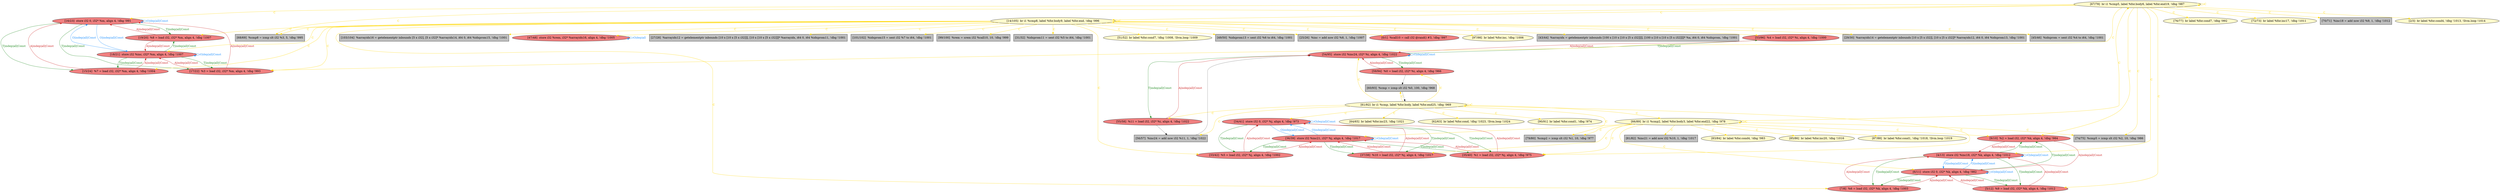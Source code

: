 
digraph G {


node705 [fillcolor=grey,label="[74/75]  %cmp5 = icmp slt i32 %2, 10, !dbg !986",shape=rectangle,style=filled ]
node703 [fillcolor=lightcoral,label="[54/95]  store i32 %inc24, i32* %i, align 4, !dbg !1022",shape=ellipse,style=filled ]
node702 [fillcolor=lightcoral,label="[34/41]  store i32 0, i32* %j, align 4, !dbg !973",shape=ellipse,style=filled ]
node700 [fillcolor=lemonchiffon,label="[61/92]  br i1 %cmp, label %for.body, label %for.end25, !dbg !969",shape=ellipse,style=filled ]
node699 [fillcolor=lemonchiffon,label="[67/78]  br i1 %cmp5, label %for.body6, label %for.end19, !dbg !987",shape=ellipse,style=filled ]
node697 [fillcolor=lightcoral,label="[9/10]  %2 = load i32, i32* %k, align 4, !dbg !984",shape=ellipse,style=filled ]
node696 [fillcolor=grey,label="[60/93]  %cmp = icmp slt i32 %0, 100, !dbg !968",shape=rectangle,style=filled ]
node695 [fillcolor=lemonchiffon,label="[51/52]  br label %for.cond7, !dbg !1008, !llvm.loop !1009",shape=ellipse,style=filled ]
node694 [fillcolor=lightcoral,label="[36/39]  store i32 %inc21, i32* %j, align 4, !dbg !1017",shape=ellipse,style=filled ]
node693 [fillcolor=lightcoral,label="[16/23]  store i32 0, i32* %m, align 4, !dbg !991",shape=ellipse,style=filled ]
node689 [fillcolor=grey,label="[49/50]  %idxprom13 = sext i32 %6 to i64, !dbg !1001",shape=rectangle,style=filled ]
node663 [fillcolor=lemonchiffon,label="[87/88]  br label %for.cond1, !dbg !1018, !llvm.loop !1019",shape=ellipse,style=filled ]
node659 [fillcolor=grey,label="[68/69]  %cmp8 = icmp slt i32 %3, 5, !dbg !995",shape=rectangle,style=filled ]
node662 [fillcolor=lemonchiffon,label="[76/77]  br label %for.cond7, !dbg !992",shape=ellipse,style=filled ]
node661 [fillcolor=grey,label="[25/26]  %inc = add nsw i32 %8, 1, !dbg !1007",shape=rectangle,style=filled ]
node701 [fillcolor=grey,label="[56/57]  %inc24 = add nsw i32 %11, 1, !dbg !1022",shape=rectangle,style=filled ]
node667 [fillcolor=lightcoral,label="[37/38]  %10 = load i32, i32* %j, align 4, !dbg !1017",shape=ellipse,style=filled ]
node653 [fillcolor=lightcoral,label="[0/1]  %call10 = call i32 @rand() #3, !dbg !997",shape=ellipse,style=filled ]
node674 [fillcolor=lightcoral,label="[19/20]  %8 = load i32, i32* %m, align 4, !dbg !1007",shape=ellipse,style=filled ]
node686 [fillcolor=grey,label="[81/82]  %inc21 = add nsw i32 %10, 1, !dbg !1017",shape=rectangle,style=filled ]
node664 [fillcolor=lemonchiffon,label="[97/98]  br label %for.inc, !dbg !1006",shape=ellipse,style=filled ]
node656 [fillcolor=lightcoral,label="[5/12]  %9 = load i32, i32* %k, align 4, !dbg !1012",shape=ellipse,style=filled ]
node690 [fillcolor=lightcoral,label="[55/58]  %11 = load i32, i32* %i, align 4, !dbg !1022",shape=ellipse,style=filled ]
node687 [fillcolor=grey,label="[43/44]  %arrayidx = getelementptr inbounds [100 x [10 x [10 x [5 x i32]]]], [100 x [10 x [10 x [5 x i32]]]]* %a, i64 0, i64 %idxprom, !dbg !1001",shape=rectangle,style=filled ]
node660 [fillcolor=lemonchiffon,label="[66/89]  br i1 %cmp2, label %for.body3, label %for.end22, !dbg !978",shape=ellipse,style=filled ]
node666 [fillcolor=lemonchiffon,label="[72/73]  br label %for.inc17, !dbg !1011",shape=ellipse,style=filled ]
node698 [fillcolor=lemonchiffon,label="[90/91]  br label %for.cond1, !dbg !974",shape=ellipse,style=filled ]
node655 [fillcolor=lightcoral,label="[4/13]  store i32 %inc18, i32* %k, align 4, !dbg !1012",shape=ellipse,style=filled ]
node665 [fillcolor=grey,label="[70/71]  %inc18 = add nsw i32 %9, 1, !dbg !1012",shape=rectangle,style=filled ]
node683 [fillcolor=lightcoral,label="[18/21]  store i32 %inc, i32* %m, align 4, !dbg !1007",shape=ellipse,style=filled ]
node658 [fillcolor=lemonchiffon,label="[83/84]  br label %for.cond4, !dbg !983",shape=ellipse,style=filled ]
node657 [fillcolor=lemonchiffon,label="[14/105]  br i1 %cmp8, label %for.body9, label %for.end, !dbg !996",shape=ellipse,style=filled ]
node685 [fillcolor=lightcoral,label="[35/40]  %1 = load i32, i32* %j, align 4, !dbg !975",shape=ellipse,style=filled ]
node669 [fillcolor=lightcoral,label="[59/94]  %0 = load i32, i32* %i, align 4, !dbg !966",shape=ellipse,style=filled ]
node691 [fillcolor=lightcoral,label="[7/8]  %6 = load i32, i32* %k, align 4, !dbg !1003",shape=ellipse,style=filled ]
node672 [fillcolor=lightcoral,label="[17/22]  %3 = load i32, i32* %m, align 4, !dbg !993",shape=ellipse,style=filled ]
node670 [fillcolor=grey,label="[29/30]  %arrayidx14 = getelementptr inbounds [10 x [5 x i32]], [10 x [5 x i32]]* %arrayidx12, i64 0, i64 %idxprom13, !dbg !1001",shape=rectangle,style=filled ]
node671 [fillcolor=lightcoral,label="[15/24]  %7 = load i32, i32* %m, align 4, !dbg !1004",shape=ellipse,style=filled ]
node654 [fillcolor=lemonchiffon,label="[2/3]  br label %for.cond4, !dbg !1013, !llvm.loop !1014",shape=ellipse,style=filled ]
node673 [fillcolor=lemonchiffon,label="[64/65]  br label %for.inc23, !dbg !1021",shape=ellipse,style=filled ]
node704 [fillcolor=lightcoral,label="[53/96]  %4 = load i32, i32* %i, align 4, !dbg !1000",shape=ellipse,style=filled ]
node678 [fillcolor=lemonchiffon,label="[62/63]  br label %for.cond, !dbg !1023, !llvm.loop !1024",shape=ellipse,style=filled ]
node675 [fillcolor=grey,label="[45/46]  %idxprom = sext i32 %4 to i64, !dbg !1001",shape=rectangle,style=filled ]
node688 [fillcolor=grey,label="[103/104]  %arrayidx16 = getelementptr inbounds [5 x i32], [5 x i32]* %arrayidx14, i64 0, i64 %idxprom15, !dbg !1001",shape=rectangle,style=filled ]
node676 [fillcolor=lightcoral,label="[47/48]  store i32 %rem, i32* %arrayidx16, align 4, !dbg !1005",shape=ellipse,style=filled ]
node677 [fillcolor=lightcoral,label="[33/42]  %5 = load i32, i32* %j, align 4, !dbg !1002",shape=ellipse,style=filled ]
node679 [fillcolor=grey,label="[27/28]  %arrayidx12 = getelementptr inbounds [10 x [10 x [5 x i32]]], [10 x [10 x [5 x i32]]]* %arrayidx, i64 0, i64 %idxprom11, !dbg !1001",shape=rectangle,style=filled ]
node668 [fillcolor=lemonchiffon,label="[85/86]  br label %for.inc20, !dbg !1016",shape=ellipse,style=filled ]
node680 [fillcolor=lightcoral,label="[6/11]  store i32 0, i32* %k, align 4, !dbg !982",shape=ellipse,style=filled ]
node692 [fillcolor=grey,label="[79/80]  %cmp2 = icmp slt i32 %1, 10, !dbg !977",shape=rectangle,style=filled ]
node681 [fillcolor=grey,label="[101/102]  %idxprom15 = sext i32 %7 to i64, !dbg !1001",shape=rectangle,style=filled ]
node682 [fillcolor=grey,label="[99/100]  %rem = srem i32 %call10, 10, !dbg !999",shape=rectangle,style=filled ]
node684 [fillcolor=grey,label="[31/32]  %idxprom11 = sext i32 %5 to i64, !dbg !1001",shape=rectangle,style=filled ]

node657->node684 [style=solid,color=gold,label="C",penwidth=1.0,fontcolor=gold ]
node657->node682 [style=solid,color=gold,label="C",penwidth=1.0,fontcolor=gold ]
node697->node655 [style=solid,color=firebrick3,label="A|indep|all|Const",penwidth=1.0,fontcolor=firebrick3 ]
node655->node697 [style=solid,color=forestgreen,label="T|indep|all|Const",penwidth=1.0,fontcolor=forestgreen ]
node657->node683 [style=solid,color=gold,label="C",penwidth=1.0,fontcolor=gold ]
node693->node683 [style=solid,color=dodgerblue,label="O|indep|all|Const",penwidth=1.0,fontcolor=dodgerblue ]
node660->node685 [style=solid,color=gold,label="C",penwidth=1.0,fontcolor=gold ]
node657->node704 [style=solid,color=gold,label="C",penwidth=1.0,fontcolor=gold ]
node660->node658 [style=solid,color=gold,label="C",penwidth=1.0,fontcolor=gold ]
node700->node673 [style=solid,color=gold,label="C",penwidth=1.0,fontcolor=gold ]
node660->node694 [style=solid,color=gold,label="C",penwidth=1.0,fontcolor=gold ]
node657->node674 [style=solid,color=gold,label="C",penwidth=1.0,fontcolor=gold ]
node683->node672 [style=solid,color=forestgreen,label="T|indep|all|Const",penwidth=1.0,fontcolor=forestgreen ]
node683->node693 [style=solid,color=dodgerblue,label="O|indep|all|Const",penwidth=1.0,fontcolor=dodgerblue ]
node699->node666 [style=solid,color=gold,label="C",penwidth=1.0,fontcolor=gold ]
node657->node653 [style=solid,color=gold,label="C",penwidth=1.0,fontcolor=gold ]
node660->node680 [style=solid,color=gold,label="C",penwidth=1.0,fontcolor=gold ]
node657->node670 [style=solid,color=gold,label="C",penwidth=1.0,fontcolor=gold ]
node657->node677 [style=solid,color=gold,label="C",penwidth=1.0,fontcolor=gold ]
node667->node702 [style=solid,color=firebrick3,label="A|indep|all|Const",penwidth=1.0,fontcolor=firebrick3 ]
node702->node667 [style=solid,color=forestgreen,label="T|indep|all|Const",penwidth=1.0,fontcolor=forestgreen ]
node694->node685 [style=solid,color=forestgreen,label="T|indep|all|Const",penwidth=1.0,fontcolor=forestgreen ]
node685->node694 [style=solid,color=firebrick3,label="A|indep|all|Const",penwidth=1.0,fontcolor=firebrick3 ]
node680->node691 [style=solid,color=forestgreen,label="T|indep|all|Const",penwidth=1.0,fontcolor=forestgreen ]
node691->node680 [style=solid,color=firebrick3,label="A|indep|all|Const",penwidth=1.0,fontcolor=firebrick3 ]
node680->node655 [style=solid,color=dodgerblue,label="O|indep|all|Const",penwidth=1.0,fontcolor=dodgerblue ]
node655->node680 [style=solid,color=dodgerblue,label="O|indep|all|Const",penwidth=1.0,fontcolor=dodgerblue ]
node683->node671 [style=solid,color=forestgreen,label="T|indep|all|Const",penwidth=1.0,fontcolor=forestgreen ]
node690->node703 [style=solid,color=firebrick3,label="A|indep|all|Const",penwidth=1.0,fontcolor=firebrick3 ]
node657->node688 [style=solid,color=gold,label="C",penwidth=1.0,fontcolor=gold ]
node694->node702 [style=solid,color=dodgerblue,label="O|indep|all|Const",penwidth=1.0,fontcolor=dodgerblue ]
node669->node703 [style=solid,color=firebrick3,label="A|indep|all|Const",penwidth=1.0,fontcolor=firebrick3 ]
node699->node657 [style=solid,color=gold,label="C",penwidth=1.0,fontcolor=gold ]
node657->node657 [style=solid,color=gold,label="C",penwidth=1.0,fontcolor=gold ]
node700->node700 [style=solid,color=gold,label="C",penwidth=1.0,fontcolor=gold ]
node660->node660 [style=solid,color=gold,label="C",penwidth=1.0,fontcolor=gold ]
node702->node702 [style=solid,color=dodgerblue,label="O|dep|all|Const",penwidth=1.0,fontcolor=dodgerblue ]
node680->node656 [style=solid,color=forestgreen,label="T|indep|all|Const",penwidth=1.0,fontcolor=forestgreen ]
node672->node683 [style=solid,color=firebrick3,label="A|indep|all|Const",penwidth=1.0,fontcolor=firebrick3 ]
node700->node696 [style=solid,color=gold,label="C",penwidth=1.0,fontcolor=gold ]
node700->node703 [style=solid,color=gold,label="C",penwidth=1.0,fontcolor=gold ]
node657->node681 [style=solid,color=gold,label="C",penwidth=1.0,fontcolor=gold ]
node677->node702 [style=solid,color=firebrick3,label="A|indep|all|Const",penwidth=1.0,fontcolor=firebrick3 ]
node657->node689 [style=solid,color=gold,label="C",penwidth=1.0,fontcolor=gold ]
node702->node685 [style=solid,color=forestgreen,label="T|indep|all|Const",penwidth=1.0,fontcolor=forestgreen ]
node699->node672 [style=solid,color=gold,label="C",penwidth=1.0,fontcolor=gold ]
node690->node701 [style=solid,color=black,label="",penwidth=0.5,fontcolor=black ]
node700->node685 [style=solid,color=gold,label="C",penwidth=1.0,fontcolor=gold ]
node683->node674 [style=solid,color=forestgreen,label="T|indep|all|Const",penwidth=1.0,fontcolor=forestgreen ]
node660->node686 [style=solid,color=gold,label="C",penwidth=1.0,fontcolor=gold ]
node660->node663 [style=solid,color=gold,label="C",penwidth=1.0,fontcolor=gold ]
node660->node697 [style=solid,color=gold,label="C",penwidth=1.0,fontcolor=gold ]
node657->node691 [style=solid,color=gold,label="C",penwidth=1.0,fontcolor=gold ]
node699->node693 [style=solid,color=gold,label="C",penwidth=1.0,fontcolor=gold ]
node655->node655 [style=solid,color=dodgerblue,label="O|dep|all|Const",penwidth=1.0,fontcolor=dodgerblue ]
node660->node667 [style=solid,color=gold,label="C",penwidth=1.0,fontcolor=gold ]
node693->node671 [style=solid,color=forestgreen,label="T|indep|all|Const",penwidth=1.0,fontcolor=forestgreen ]
node693->node693 [style=solid,color=dodgerblue,label="O|dep|all|Const",penwidth=1.0,fontcolor=dodgerblue ]
node700->node692 [style=solid,color=gold,label="C",penwidth=1.0,fontcolor=gold ]
node703->node704 [style=solid,color=forestgreen,label="T|indep|all|Const",penwidth=1.0,fontcolor=forestgreen ]
node699->node705 [style=solid,color=gold,label="C",penwidth=1.0,fontcolor=gold ]
node699->node665 [style=solid,color=gold,label="C",penwidth=1.0,fontcolor=gold ]
node660->node699 [style=solid,color=gold,label="C",penwidth=1.0,fontcolor=gold ]
node699->node654 [style=solid,color=gold,label="C",penwidth=1.0,fontcolor=gold ]
node660->node692 [style=solid,color=gold,label="C",penwidth=1.0,fontcolor=gold ]
node700->node698 [style=solid,color=gold,label="C",penwidth=1.0,fontcolor=gold ]
node703->node669 [style=solid,color=forestgreen,label="T|indep|all|Const",penwidth=1.0,fontcolor=forestgreen ]
node657->node676 [style=solid,color=gold,label="C",penwidth=1.0,fontcolor=gold ]
node657->node687 [style=solid,color=gold,label="C",penwidth=1.0,fontcolor=gold ]
node700->node702 [style=solid,color=gold,label="C",penwidth=1.0,fontcolor=gold ]
node699->node697 [style=solid,color=gold,label="C",penwidth=1.0,fontcolor=gold ]
node694->node694 [style=solid,color=dodgerblue,label="O|dep|all|Const",penwidth=1.0,fontcolor=dodgerblue ]
node667->node694 [style=solid,color=firebrick3,label="A|indep|all|Const",penwidth=1.0,fontcolor=firebrick3 ]
node700->node678 [style=solid,color=gold,label="C",penwidth=1.0,fontcolor=gold ]
node700->node660 [style=solid,color=gold,label="C",penwidth=1.0,fontcolor=gold ]
node699->node699 [style=solid,color=gold,label="C",penwidth=1.0,fontcolor=gold ]
node683->node683 [style=solid,color=dodgerblue,label="O|dep|all|Const",penwidth=1.0,fontcolor=dodgerblue ]
node657->node664 [style=solid,color=gold,label="C",penwidth=1.0,fontcolor=gold ]
node694->node677 [style=solid,color=forestgreen,label="T|indep|all|Const",penwidth=1.0,fontcolor=forestgreen ]
node700->node669 [style=solid,color=gold,label="C",penwidth=1.0,fontcolor=gold ]
node657->node672 [style=solid,color=gold,label="C",penwidth=1.0,fontcolor=gold ]
node657->node679 [style=solid,color=gold,label="C",penwidth=1.0,fontcolor=gold ]
node655->node656 [style=solid,color=forestgreen,label="T|indep|all|Const",penwidth=1.0,fontcolor=forestgreen ]
node657->node671 [style=solid,color=gold,label="C",penwidth=1.0,fontcolor=gold ]
node676->node676 [style=solid,color=dodgerblue,label="O|dep|all",penwidth=1.0,fontcolor=dodgerblue ]
node703->node690 [style=solid,color=forestgreen,label="T|indep|all|Const",penwidth=1.0,fontcolor=forestgreen ]
node703->node703 [style=solid,color=dodgerblue,label="O|dep|all|Const",penwidth=1.0,fontcolor=dodgerblue ]
node700->node701 [style=solid,color=gold,label="C",penwidth=1.0,fontcolor=gold ]
node674->node683 [style=solid,color=firebrick3,label="A|indep|all|Const",penwidth=1.0,fontcolor=firebrick3 ]
node672->node693 [style=solid,color=firebrick3,label="A|indep|all|Const",penwidth=1.0,fontcolor=firebrick3 ]
node685->node702 [style=solid,color=firebrick3,label="A|indep|all|Const",penwidth=1.0,fontcolor=firebrick3 ]
node660->node705 [style=solid,color=gold,label="C",penwidth=1.0,fontcolor=gold ]
node696->node700 [style=solid,color=black,label="",penwidth=0.5,fontcolor=black ]
node699->node656 [style=solid,color=gold,label="C",penwidth=1.0,fontcolor=gold ]
node704->node703 [style=solid,color=firebrick3,label="A|indep|all|Const",penwidth=1.0,fontcolor=firebrick3 ]
node657->node661 [style=solid,color=gold,label="C",penwidth=1.0,fontcolor=gold ]
node657->node659 [style=solid,color=gold,label="C",penwidth=1.0,fontcolor=gold ]
node699->node659 [style=solid,color=gold,label="C",penwidth=1.0,fontcolor=gold ]
node671->node683 [style=solid,color=firebrick3,label="A|indep|all|Const",penwidth=1.0,fontcolor=firebrick3 ]
node674->node693 [style=solid,color=firebrick3,label="A|indep|all|Const",penwidth=1.0,fontcolor=firebrick3 ]
node699->node655 [style=solid,color=gold,label="C",penwidth=1.0,fontcolor=gold ]
node677->node694 [style=solid,color=firebrick3,label="A|indep|all|Const",penwidth=1.0,fontcolor=firebrick3 ]
node702->node694 [style=solid,color=dodgerblue,label="O|indep|all|Const",penwidth=1.0,fontcolor=dodgerblue ]
node691->node655 [style=solid,color=firebrick3,label="A|indep|all|Const",penwidth=1.0,fontcolor=firebrick3 ]
node656->node680 [style=solid,color=firebrick3,label="A|indep|all|Const",penwidth=1.0,fontcolor=firebrick3 ]
node700->node690 [style=solid,color=gold,label="C",penwidth=1.0,fontcolor=gold ]
node669->node696 [style=solid,color=black,label="",penwidth=0.5,fontcolor=black ]
node680->node697 [style=solid,color=forestgreen,label="T|indep|all|Const",penwidth=1.0,fontcolor=forestgreen ]
node699->node662 [style=solid,color=gold,label="C",penwidth=1.0,fontcolor=gold ]
node697->node680 [style=solid,color=firebrick3,label="A|indep|all|Const",penwidth=1.0,fontcolor=firebrick3 ]
node660->node668 [style=solid,color=gold,label="C",penwidth=1.0,fontcolor=gold ]
node693->node674 [style=solid,color=forestgreen,label="T|indep|all|Const",penwidth=1.0,fontcolor=forestgreen ]
node656->node655 [style=solid,color=firebrick3,label="A|indep|all|Const",penwidth=1.0,fontcolor=firebrick3 ]
node657->node695 [style=solid,color=gold,label="C",penwidth=1.0,fontcolor=gold ]
node671->node693 [style=solid,color=firebrick3,label="A|indep|all|Const",penwidth=1.0,fontcolor=firebrick3 ]
node680->node680 [style=solid,color=dodgerblue,label="O|dep|all|Const",penwidth=1.0,fontcolor=dodgerblue ]
node701->node703 [style=solid,color=black,label="",penwidth=0.5,fontcolor=black ]
node693->node672 [style=solid,color=forestgreen,label="T|indep|all|Const",penwidth=1.0,fontcolor=forestgreen ]
node702->node677 [style=solid,color=forestgreen,label="T|indep|all|Const",penwidth=1.0,fontcolor=forestgreen ]
node657->node675 [style=solid,color=gold,label="C",penwidth=1.0,fontcolor=gold ]
node694->node667 [style=solid,color=forestgreen,label="T|indep|all|Const",penwidth=1.0,fontcolor=forestgreen ]
node655->node691 [style=solid,color=forestgreen,label="T|indep|all|Const",penwidth=1.0,fontcolor=forestgreen ]


}
